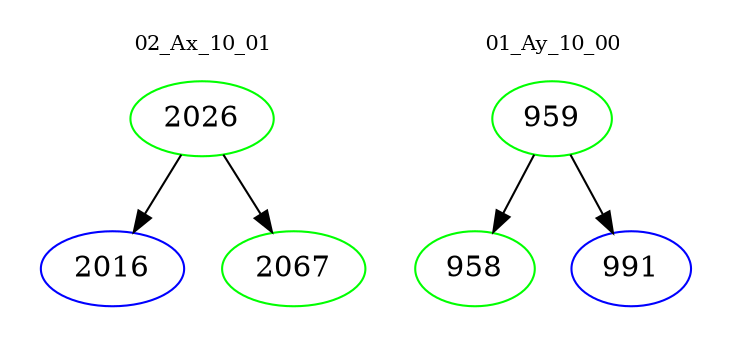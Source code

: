 digraph{
subgraph cluster_0 {
color = white
label = "02_Ax_10_01";
fontsize=10;
T0_2026 [label="2026", color="green"]
T0_2026 -> T0_2016 [color="black"]
T0_2016 [label="2016", color="blue"]
T0_2026 -> T0_2067 [color="black"]
T0_2067 [label="2067", color="green"]
}
subgraph cluster_1 {
color = white
label = "01_Ay_10_00";
fontsize=10;
T1_959 [label="959", color="green"]
T1_959 -> T1_958 [color="black"]
T1_958 [label="958", color="green"]
T1_959 -> T1_991 [color="black"]
T1_991 [label="991", color="blue"]
}
}
